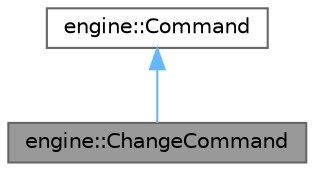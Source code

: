 digraph "engine::ChangeCommand"
{
 // LATEX_PDF_SIZE
  bgcolor="transparent";
  edge [fontname=Helvetica,fontsize=10,labelfontname=Helvetica,labelfontsize=10];
  node [fontname=Helvetica,fontsize=10,shape=box,height=0.2,width=0.4];
  Node1 [label="engine::ChangeCommand",height=0.2,width=0.4,color="gray40", fillcolor="grey60", style="filled", fontcolor="black",tooltip="class ChangeCommand -"];
  Node2 -> Node1 [dir="back",color="steelblue1",style="solid"];
  Node2 [label="engine::Command",height=0.2,width=0.4,color="gray40", fillcolor="white", style="filled",URL="$classengine_1_1_command.html",tooltip="class Command -"];
}
